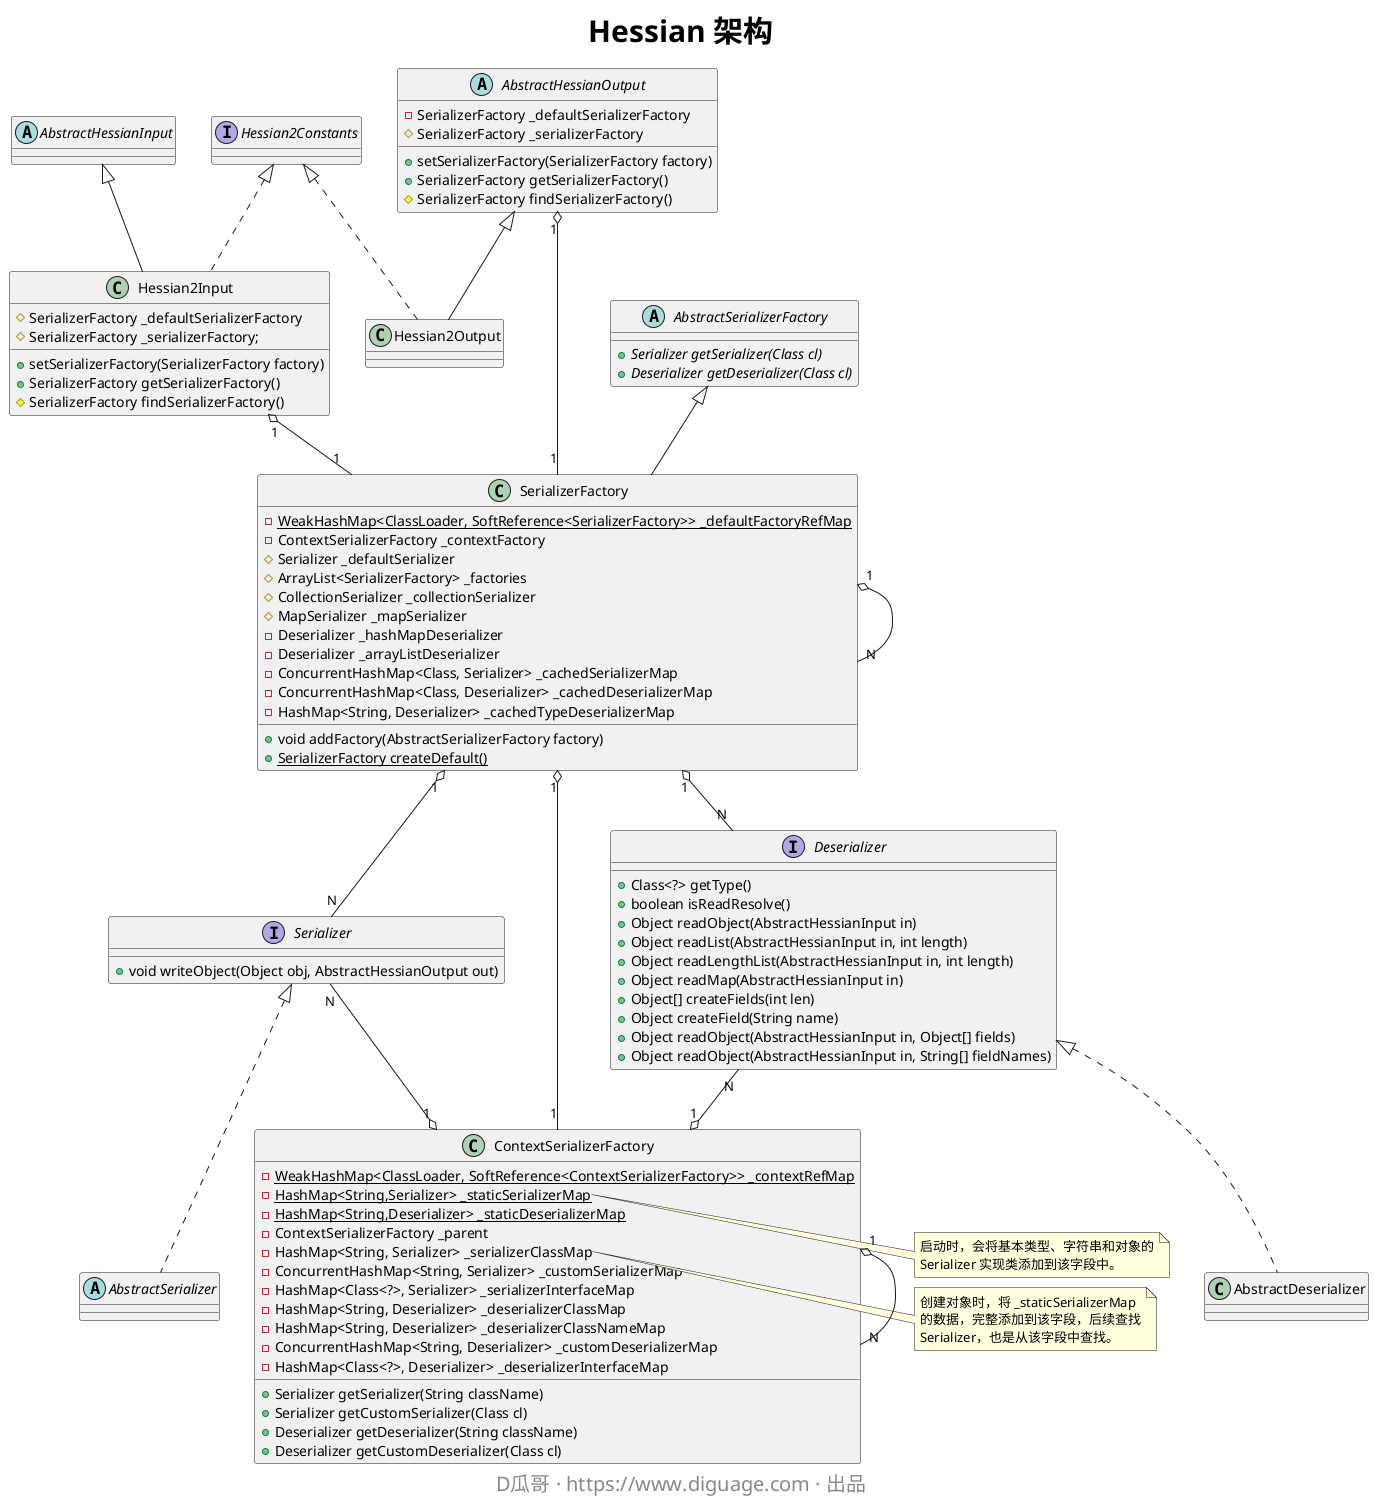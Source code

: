 @startuml
skinparam titleFontSize 30
title **Hessian 架构**

abstract class AbstractHessianInput

class Hessian2Input extends AbstractHessianInput implements Hessian2Constants {
  #SerializerFactory _defaultSerializerFactory
  #SerializerFactory _serializerFactory;
  +setSerializerFactory(SerializerFactory factory)
  +SerializerFactory getSerializerFactory()
  #SerializerFactory findSerializerFactory()
}

Hessian2Input "1" o-- "1" SerializerFactory



abstract class AbstractHessianOutput {
  -SerializerFactory _defaultSerializerFactory
  #SerializerFactory _serializerFactory
  +setSerializerFactory(SerializerFactory factory)
  +SerializerFactory getSerializerFactory()
  #SerializerFactory findSerializerFactory()
}

AbstractHessianOutput "1" o-- "1" SerializerFactory

class Hessian2Output extends AbstractHessianOutput implements Hessian2Constants

abstract class AbstractSerializerFactory {
  +{abstract} Serializer getSerializer(Class cl)
  +{abstract} Deserializer getDeserializer(Class cl)
}

class SerializerFactory extends AbstractSerializerFactory {
  -{static} WeakHashMap<ClassLoader, SoftReference<SerializerFactory>> _defaultFactoryRefMap
  -ContextSerializerFactory _contextFactory
  #Serializer _defaultSerializer
  #ArrayList<SerializerFactory> _factories
  #CollectionSerializer _collectionSerializer
  #MapSerializer _mapSerializer
  -Deserializer _hashMapDeserializer
  -Deserializer _arrayListDeserializer
  -ConcurrentHashMap<Class, Serializer> _cachedSerializerMap
  -ConcurrentHashMap<Class, Deserializer> _cachedDeserializerMap
  -HashMap<String, Deserializer> _cachedTypeDeserializerMap
  +void addFactory(AbstractSerializerFactory factory)
  +{static}SerializerFactory createDefault()
}

interface Serializer {
  +void writeObject(Object obj, AbstractHessianOutput out)
}
abstract class AbstractSerializer implements Serializer

interface Deserializer {
  + Class<?> getType()
  + boolean isReadResolve()
  + Object readObject(AbstractHessianInput in)
  + Object readList(AbstractHessianInput in, int length)
  + Object readLengthList(AbstractHessianInput in, int length)
  + Object readMap(AbstractHessianInput in)
  + Object[] createFields(int len)
  + Object createField(String name)
  + Object readObject(AbstractHessianInput in, Object[] fields)
  + Object readObject(AbstractHessianInput in, String[] fieldNames)
}
class AbstractDeserializer implements Deserializer

Serializer "N" --o "1" ContextSerializerFactory

SerializerFactory "1" o-- "N" SerializerFactory
SerializerFactory "1" o-- "1" ContextSerializerFactory


SerializerFactory "1" o-- "N" Serializer
SerializerFactory "1" o-- "N" Deserializer

Deserializer "N" --o "1" ContextSerializerFactory

class ContextSerializerFactory {
  -{static} WeakHashMap<ClassLoader, SoftReference<ContextSerializerFactory>> _contextRefMap
  -{static} HashMap<String,Serializer> _staticSerializerMap
  -{static} HashMap<String,Deserializer> _staticDeserializerMap
  -ContextSerializerFactory _parent
  -HashMap<String, Serializer> _serializerClassMap
  -ConcurrentHashMap<String, Serializer> _customSerializerMap
  -HashMap<Class<?>, Serializer> _serializerInterfaceMap
  -HashMap<String, Deserializer> _deserializerClassMap
  -HashMap<String, Deserializer> _deserializerClassNameMap
  -ConcurrentHashMap<String, Deserializer> _customDeserializerMap
  -HashMap<Class<?>, Deserializer> _deserializerInterfaceMap
  +Serializer getSerializer(String className)
  +Serializer getCustomSerializer(Class cl)
  +Deserializer getDeserializer(String className)
  +Deserializer getCustomDeserializer(Class cl)
}
note right of ContextSerializerFactory::_staticSerializerMap
  启动时，会将基本类型、字符串和对象的
  Serializer 实现类添加到该字段中。
end note
note right of ContextSerializerFactory::_serializerClassMap
  创建对象时，将 _staticSerializerMap
  的数据，完整添加到该字段，后续查找
  Serializer，也是从该字段中查找。
end note

ContextSerializerFactory "1" o-- "N" ContextSerializerFactory


skinparam footerFontSize 20
footer D瓜哥 · https://www.diguage.com · 出品
@enduml